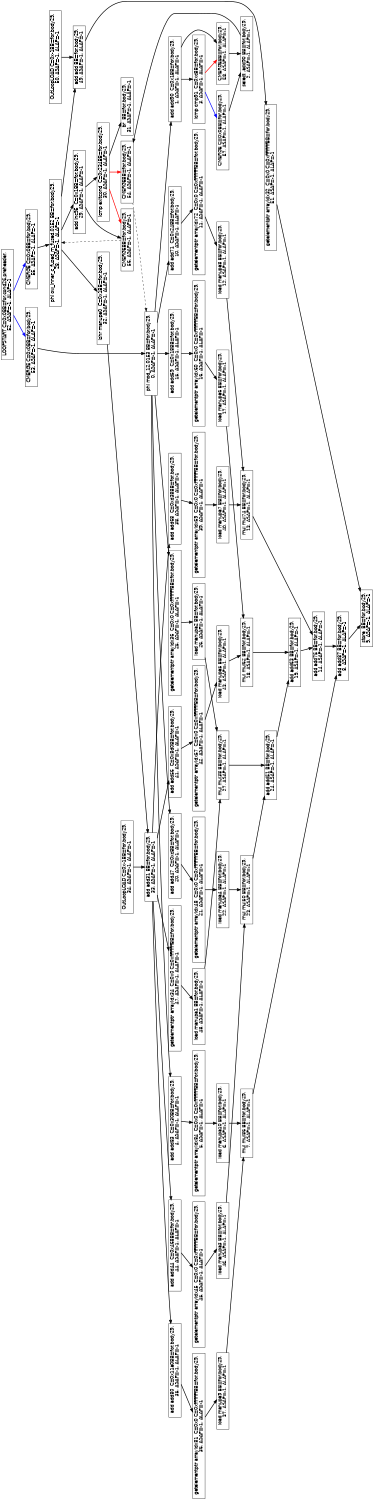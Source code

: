 digraph Region_18 {
	graph [ nslimit = "1000.0",
	orientation = landscape,
		center = true,
	page = "8.5,11",
	compound=true,
	size = "10,7.5" ] ;
"Op_52" [ fontname = "Helvetica" shape = box, label = " LOOPSTART C=0x0BB=for.cond26.preheader,
52, ASAP=-1, ALAP=-1"]
"Op_0" [ fontname = "Helvetica" shape = box, label = " phi mod_12.0153 BB=for.body29,
0, ASAP=-1, ALAP=-1"]
"Op_1" [ fontname = "Helvetica" shape = box, label = " add add90  C=0x1BB=for.body29,
1, ASAP=-1, ALAP=-1"]
"Op_2" [ fontname = "Helvetica" shape = box, label = " select .add90 BB=for.body29,
2, ASAP=-1, ALAP=-1"]
"Op_3" [ fontname = "Helvetica" shape = box, label = " icmp cmp91  C=0xcBB=for.body29,
3, ASAP=-1, ALAP=-1"]
"Op_4" [ fontname = "Helvetica" shape = box, label = " add add83  C=0x30BB=for.body29,
4, ASAP=-1, ALAP=-1"]
"Op_5" [ fontname = "Helvetica" shape = box, label = " getelementptr arrayidx84  C=0x0 C=0xffffffffBB=for.body29,
5, ASAP=-1, ALAP=-1"]
"Op_6" [ fontname = "Helvetica" shape = box, label = " load manupa10 BB=for.body29,
6, ASAP=-1, ALAP=-1"]
"Op_7" [ fontname = "Helvetica" shape = box, label = " mul mul86 BB=for.body29,
7, ASAP=-1, ALAP=-1"]
"Op_8" [ fontname = "Helvetica" shape = box, label = " add add87 BB=for.body29,
8, ASAP=-1, ALAP=-1"]
"Op_9" [ fontname = "Helvetica" shape = box, label = " store  BB=for.body29,
9, ASAP=-1, ALAP=-1"]
"Op_10" [ fontname = "Helvetica" shape = box, label = " add add71  C=0x24BB=for.body29,
10, ASAP=-1, ALAP=-1"]
"Op_11" [ fontname = "Helvetica" shape = box, label = " getelementptr arrayidx72  C=0x0 C=0xffffffffBB=for.body29,
11, ASAP=-1, ALAP=-1"]
"Op_12" [ fontname = "Helvetica" shape = box, label = " load manupa8 BB=for.body29,
12, ASAP=-1, ALAP=-1"]
"Op_13" [ fontname = "Helvetica" shape = box, label = " mul mul74 BB=for.body29,
13, ASAP=-1, ALAP=-1"]
"Op_14" [ fontname = "Helvetica" shape = box, label = " add add75 BB=for.body29,
14, ASAP=-1, ALAP=-1"]
"Op_15" [ fontname = "Helvetica" shape = box, label = " add add59  C=0x18BB=for.body29,
15, ASAP=-1, ALAP=-1"]
"Op_16" [ fontname = "Helvetica" shape = box, label = " getelementptr arrayidx60  C=0x0 C=0xffffffffBB=for.body29,
16, ASAP=-1, ALAP=-1"]
"Op_17" [ fontname = "Helvetica" shape = box, label = " load manupa6 BB=for.body29,
17, ASAP=-1, ALAP=-1"]
"Op_18" [ fontname = "Helvetica" shape = box, label = " mul mul62 BB=for.body29,
18, ASAP=-1, ALAP=-1"]
"Op_19" [ fontname = "Helvetica" shape = box, label = " add add63 BB=for.body29,
19, ASAP=-1, ALAP=-1"]
"Op_32" [ fontname = "Helvetica" shape = box, label = " lshr manupa0  C=0x1BB=for.body29,
32, ASAP=-1, ALAP=-1"]
"Op_20" [ fontname = "Helvetica" shape = box, label = " add add47  C=0xcBB=for.body29,
20, ASAP=-1, ALAP=-1"]
"Op_21" [ fontname = "Helvetica" shape = box, label = " getelementptr arrayidx48  C=0x0 C=0xffffffffBB=for.body29,
21, ASAP=-1, ALAP=-1"]
"Op_22" [ fontname = "Helvetica" shape = box, label = " load manupa4 BB=for.body29,
22, ASAP=-1, ALAP=-1"]
"Op_23" [ fontname = "Helvetica" shape = box, label = " mul mul50 BB=for.body29,
23, ASAP=-1, ALAP=-1"]
"Op_24" [ fontname = "Helvetica" shape = box, label = " add add51 BB=for.body29,
24, ASAP=-1, ALAP=-1"]
"Op_25" [ fontname = "Helvetica" shape = box, label = " getelementptr arrayidx36  C=0x0 C=0xffffffffBB=for.body29,
25, ASAP=-1, ALAP=-1"]
"Op_26" [ fontname = "Helvetica" shape = box, label = " load manupa2 BB=for.body29,
26, ASAP=-1, ALAP=-1"]
"Op_27" [ fontname = "Helvetica" shape = box, label = " mul mul38 BB=for.body29,
27, ASAP=-1, ALAP=-1"]
"Op_28" [ fontname = "Helvetica" shape = box, label = " phi ow_inner_c_fused_m_fused.0152 BB=for.body29,
28, ASAP=-1, ALAP=-1"]
"Op_29" [ fontname = "Helvetica" shape = box, label = " add inc95  C=0x1BB=for.body29,
29, ASAP=-1, ALAP=-1"]
"Op_30" [ fontname = "Helvetica" shape = box, label = " icmp exitcond  C=0x234BB=for.body29,
30, ASAP=-1, ALAP=-1"]
"Op_31" [ fontname = "Helvetica" shape = box, label = " br  BB=for.body29,
31, ASAP=-1, ALAP=-1"]
"Op_55" [ fontname = "Helvetica" shape = box, label = " CMERGE C=0x0BB=for.body29,
55, ASAP=-1, ALAP=-1"]
"Op_56" [ fontname = "Helvetica" shape = box, label = " CMERGEBB=for.body29,
56, ASAP=-1, ALAP=-1"]
"Op_33" [ fontname = "Helvetica" shape = box, label = " add add31 BB=for.body29,
33, ASAP=-1, ALAP=-1"]
"Op_34" [ fontname = "Helvetica" shape = box, label = " OutLoopLOAD C=0x-1BB=for.body29,
34, ASAP=-1, ALAP=-1"]
"Op_35" [ fontname = "Helvetica" shape = box, label = " add add80  C=0x11a0BB=for.body29,
35, ASAP=-1, ALAP=-1"]
"Op_36" [ fontname = "Helvetica" shape = box, label = " getelementptr arrayidx81  C=0x0 C=0xffffffffBB=for.body29,
36, ASAP=-1, ALAP=-1"]
"Op_37" [ fontname = "Helvetica" shape = box, label = " load manupa9 BB=for.body29,
37, ASAP=-1, ALAP=-1"]
"Op_38" [ fontname = "Helvetica" shape = box, label = " add add68  C=0xd38BB=for.body29,
38, ASAP=-1, ALAP=-1"]
"Op_39" [ fontname = "Helvetica" shape = box, label = " getelementptr arrayidx69  C=0x0 C=0xffffffffBB=for.body29,
39, ASAP=-1, ALAP=-1"]
"Op_40" [ fontname = "Helvetica" shape = box, label = " load manupa7 BB=for.body29,
40, ASAP=-1, ALAP=-1"]
"Op_41" [ fontname = "Helvetica" shape = box, label = " add add56  C=0x8d0BB=for.body29,
41, ASAP=-1, ALAP=-1"]
"Op_42" [ fontname = "Helvetica" shape = box, label = " getelementptr arrayidx57  C=0x0 C=0xffffffffBB=for.body29,
42, ASAP=-1, ALAP=-1"]
"Op_43" [ fontname = "Helvetica" shape = box, label = " load manupa5 BB=for.body29,
43, ASAP=-1, ALAP=-1"]
"Op_44" [ fontname = "Helvetica" shape = box, label = " add add44  C=0x468BB=for.body29,
44, ASAP=-1, ALAP=-1"]
"Op_45" [ fontname = "Helvetica" shape = box, label = " getelementptr arrayidx45  C=0x0 C=0xffffffffBB=for.body29,
45, ASAP=-1, ALAP=-1"]
"Op_46" [ fontname = "Helvetica" shape = box, label = " load manupa3 BB=for.body29,
46, ASAP=-1, ALAP=-1"]
"Op_47" [ fontname = "Helvetica" shape = box, label = " getelementptr arrayidx34  C=0x0 C=0xffffffffBB=for.body29,
47, ASAP=-1, ALAP=-1"]
"Op_48" [ fontname = "Helvetica" shape = box, label = " load manupa1 BB=for.body29,
48, ASAP=-1, ALAP=-1"]
"Op_49" [ fontname = "Helvetica" shape = box, label = " add add BB=for.body29,
49, ASAP=-1, ALAP=-1"]
"Op_50" [ fontname = "Helvetica" shape = box, label = " OutLoopLOAD C=0x-1BB=for.body29,
50, ASAP=-1, ALAP=-1"]
"Op_51" [ fontname = "Helvetica" shape = box, label = " getelementptr arrayidx32  C=0x0 C=0xffffffffBB=for.body29,
51, ASAP=-1, ALAP=-1"]
"Op_53" [ fontname = "Helvetica" shape = box, label = " CMERGE C=0x0BB=for.body29,
53, ASAP=-1, ALAP=-1"]
"Op_54" [ fontname = "Helvetica" shape = box, label = " CMERGEBB=for.body29,
54, ASAP=-1, ALAP=-1"]
"Op_57" [ fontname = "Helvetica" shape = box, label = " CMERGE C=0x0BB=for.body29,
57, ASAP=-1, ALAP=-1"]
"Op_58" [ fontname = "Helvetica" shape = box, label = " CMERGEBB=for.body29,
58, ASAP=-1, ALAP=-1"]
"Op_0" -> "Op_1" [style = bold, color = black];
"Op_0" -> "Op_4" [style = bold, color = black];
"Op_0" -> "Op_10" [style = bold, color = black];
"Op_0" -> "Op_15" [style = bold, color = black];
"Op_0" -> "Op_20" [style = bold, color = black];
"Op_0" -> "Op_25" [style = bold, color = black];
"Op_1" -> "Op_3" [style = bold, color = black];
"Op_1" -> "Op_58" [style = bold, color = black];
"Op_2" -> "Op_54" [style = bold, color = black];
"Op_3" -> "Op_57" [style = bold, color = blue];
"Op_3" -> "Op_58" [style = bold, color = red];
"Op_4" -> "Op_5" [style = bold, color = black];
"Op_5" -> "Op_6" [style = bold, color = black];
"Op_6" -> "Op_7" [style = bold, color = black];
"Op_7" -> "Op_8" [style = bold, color = black];
"Op_8" -> "Op_9" [style = bold, color = black];
"Op_10" -> "Op_11" [style = bold, color = black];
"Op_11" -> "Op_12" [style = bold, color = black];
"Op_12" -> "Op_13" [style = bold, color = black];
"Op_13" -> "Op_14" [style = bold, color = black];
"Op_14" -> "Op_8" [style = bold, color = black];
"Op_15" -> "Op_16" [style = bold, color = black];
"Op_16" -> "Op_17" [style = bold, color = black];
"Op_17" -> "Op_18" [style = bold, color = black];
"Op_18" -> "Op_19" [style = bold, color = black];
"Op_19" -> "Op_14" [style = bold, color = black];
"Op_20" -> "Op_21" [style = bold, color = black];
"Op_21" -> "Op_22" [style = bold, color = black];
"Op_22" -> "Op_23" [style = bold, color = black];
"Op_23" -> "Op_24" [style = bold, color = black];
"Op_24" -> "Op_19" [style = bold, color = black];
"Op_25" -> "Op_26" [style = bold, color = black];
"Op_26" -> "Op_27" [style = bold, color = black];
"Op_27" -> "Op_24" [style = bold, color = black];
"Op_28" -> "Op_29" [style = bold, color = black];
"Op_28" -> "Op_32" [style = bold, color = black];
"Op_28" -> "Op_49" [style = bold, color = black];
"Op_29" -> "Op_30" [style = bold, color = black];
"Op_29" -> "Op_56" [style = bold, color = black];
"Op_30" -> "Op_31" [style = bold, color = black];
"Op_30" -> "Op_54" [style = bold, color = red];
"Op_30" -> "Op_56" [style = bold, color = red];
"Op_32" -> "Op_33" [style = bold, color = black];
"Op_33" -> "Op_35" [style = bold, color = black];
"Op_33" -> "Op_38" [style = bold, color = black];
"Op_33" -> "Op_41" [style = bold, color = black];
"Op_33" -> "Op_44" [style = bold, color = black];
"Op_33" -> "Op_47" [style = bold, color = black];
"Op_34" -> "Op_33" [style = bold, color = black];
"Op_35" -> "Op_36" [style = bold, color = black];
"Op_36" -> "Op_37" [style = bold, color = black];
"Op_37" -> "Op_7" [style = bold, color = black];
"Op_38" -> "Op_39" [style = bold, color = black];
"Op_39" -> "Op_40" [style = bold, color = black];
"Op_40" -> "Op_13" [style = bold, color = black];
"Op_41" -> "Op_42" [style = bold, color = black];
"Op_42" -> "Op_43" [style = bold, color = black];
"Op_43" -> "Op_18" [style = bold, color = black];
"Op_44" -> "Op_45" [style = bold, color = black];
"Op_45" -> "Op_46" [style = bold, color = black];
"Op_46" -> "Op_23" [style = bold, color = black];
"Op_47" -> "Op_48" [style = bold, color = black];
"Op_48" -> "Op_27" [style = bold, color = black];
"Op_49" -> "Op_51" [style = bold, color = black];
"Op_50" -> "Op_49" [style = bold, color = black];
"Op_51" -> "Op_9" [style = bold, color = black];
"Op_52" -> "Op_53" [style = bold, color = blue];
"Op_52" -> "Op_55" [style = bold, color = blue];
"Op_53" -> "Op_0" [style = bold, color = black];
"Op_54" -> "Op_0" [style = dashed, color = black];
"Op_55" -> "Op_28" [style = bold, color = black];
"Op_56" -> "Op_28" [style = dashed, color = black];
"Op_57" -> "Op_2" [style = bold, color = black];
"Op_58" -> "Op_2" [style = bold, color = black];
}
